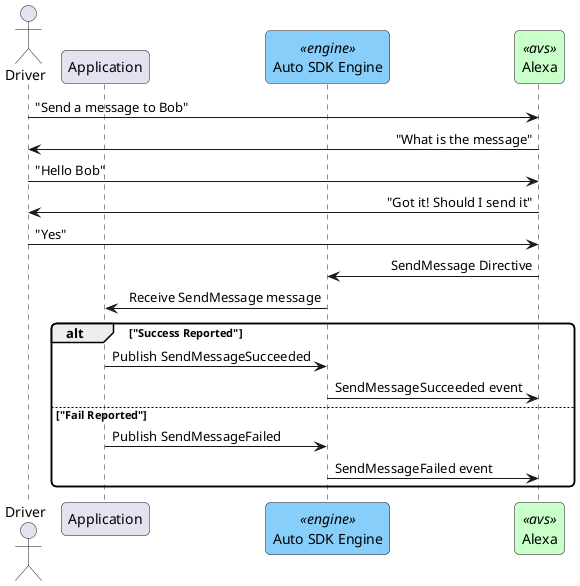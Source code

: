@startuml

<style>
sequenceDiagram {
    .engine {
        BackgroundColor LightSkyBlue
        BorderColor CornflowerBlue
    }
    .avs {
        BackgroundColor TECHNOLOGY
        BorderColor Green
    }
}
</style>

skinparam roundcorner 10
skinparam sequenceMessageAlign direction

actor Driver Order 10
participant Application  order 30
participant "Auto SDK Engine"  as AutoSDK  <<engine>> order 40
participant "Alexa" as Alexa <<avs>> order 50

Driver -> Alexa: "Send a message to Bob"
Alexa -> Driver: "What is the message" 
Driver -> Alexa: "Hello Bob"
Alexa -> Driver: "Got it! Should I send it"
Driver -> Alexa: "Yes"

Alexa -> AutoSDK: SendMessage Directive 
AutoSDK -> Application: Receive SendMessage message

alt "Success Reported"
	Application -> AutoSDK: Publish SendMessageSucceeded
    AutoSDK -> Alexa: SendMessageSucceeded event
else "Fail Reported"
	Application -> AutoSDK: Publish SendMessageFailed
    AutoSDK -> Alexa: SendMessageFailed event
end

@enduml